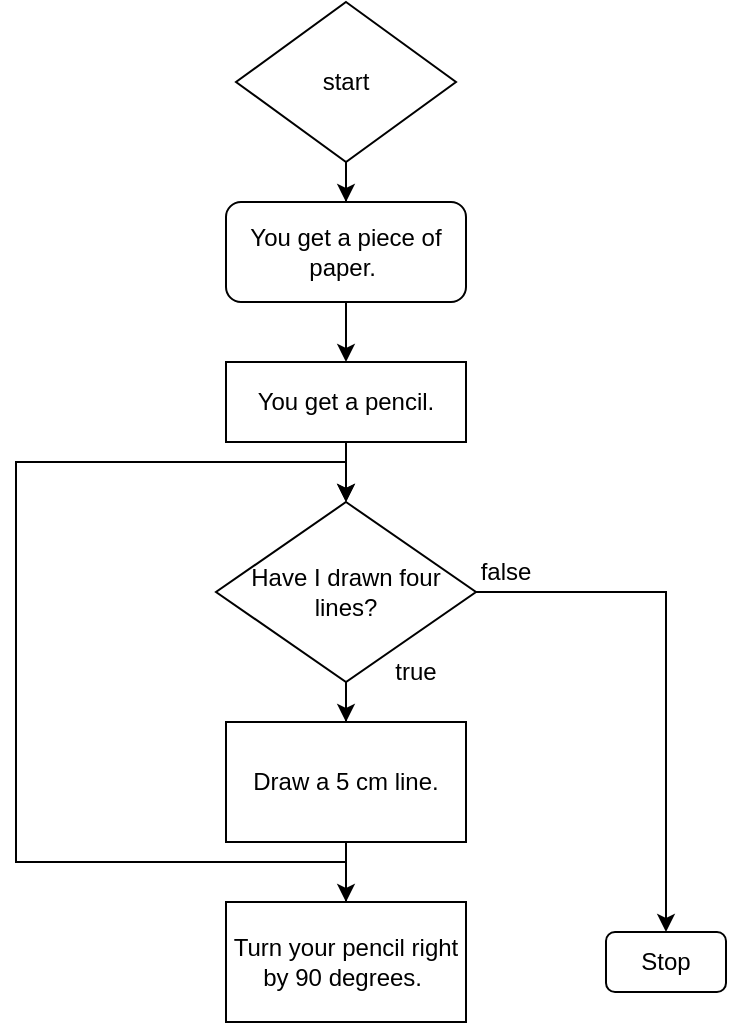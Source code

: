 <mxfile version="22.0.6" type="github">
  <diagram name="Page-1" id="aw5k2C5kqDD1IZF56TxK">
    <mxGraphModel dx="1434" dy="758" grid="1" gridSize="10" guides="1" tooltips="1" connect="1" arrows="1" fold="1" page="1" pageScale="1" pageWidth="850" pageHeight="1100" math="0" shadow="0">
      <root>
        <mxCell id="0" />
        <mxCell id="1" parent="0" />
        <mxCell id="WswPEgIOQ1-zc3oKSySB-11" style="edgeStyle=orthogonalEdgeStyle;rounded=0;orthogonalLoop=1;jettySize=auto;html=1;" parent="1" source="WswPEgIOQ1-zc3oKSySB-1" target="WswPEgIOQ1-zc3oKSySB-2" edge="1">
          <mxGeometry relative="1" as="geometry" />
        </mxCell>
        <mxCell id="WswPEgIOQ1-zc3oKSySB-1" value="You get a piece of paper.&amp;nbsp;" style="rounded=1;whiteSpace=wrap;html=1;" parent="1" vertex="1">
          <mxGeometry x="225" y="130" width="120" height="50" as="geometry" />
        </mxCell>
        <mxCell id="WswPEgIOQ1-zc3oKSySB-12" style="edgeStyle=orthogonalEdgeStyle;rounded=0;orthogonalLoop=1;jettySize=auto;html=1;" parent="1" source="WswPEgIOQ1-zc3oKSySB-2" target="WswPEgIOQ1-zc3oKSySB-3" edge="1">
          <mxGeometry relative="1" as="geometry" />
        </mxCell>
        <mxCell id="WswPEgIOQ1-zc3oKSySB-2" value="You get a pencil." style="rounded=0;whiteSpace=wrap;html=1;" parent="1" vertex="1">
          <mxGeometry x="225" y="210" width="120" height="40" as="geometry" />
        </mxCell>
        <mxCell id="WswPEgIOQ1-zc3oKSySB-8" style="edgeStyle=orthogonalEdgeStyle;rounded=0;orthogonalLoop=1;jettySize=auto;html=1;" parent="1" source="WswPEgIOQ1-zc3oKSySB-3" target="WswPEgIOQ1-zc3oKSySB-4" edge="1">
          <mxGeometry relative="1" as="geometry" />
        </mxCell>
        <mxCell id="WswPEgIOQ1-zc3oKSySB-10" style="edgeStyle=orthogonalEdgeStyle;rounded=0;orthogonalLoop=1;jettySize=auto;html=1;entryX=0.5;entryY=0;entryDx=0;entryDy=0;" parent="1" source="WswPEgIOQ1-zc3oKSySB-3" target="WswPEgIOQ1-zc3oKSySB-9" edge="1">
          <mxGeometry relative="1" as="geometry" />
        </mxCell>
        <mxCell id="WswPEgIOQ1-zc3oKSySB-3" value="Have I drawn four &lt;br&gt;lines?" style="rhombus;whiteSpace=wrap;html=1;" parent="1" vertex="1">
          <mxGeometry x="220" y="280" width="130" height="90" as="geometry" />
        </mxCell>
        <mxCell id="WswPEgIOQ1-zc3oKSySB-7" style="edgeStyle=orthogonalEdgeStyle;rounded=0;orthogonalLoop=1;jettySize=auto;html=1;" parent="1" source="WswPEgIOQ1-zc3oKSySB-4" target="WswPEgIOQ1-zc3oKSySB-5" edge="1">
          <mxGeometry relative="1" as="geometry" />
        </mxCell>
        <mxCell id="WswPEgIOQ1-zc3oKSySB-4" value="Draw a 5 cm line." style="rounded=0;whiteSpace=wrap;html=1;" parent="1" vertex="1">
          <mxGeometry x="225" y="390" width="120" height="60" as="geometry" />
        </mxCell>
        <mxCell id="WswPEgIOQ1-zc3oKSySB-6" style="edgeStyle=orthogonalEdgeStyle;rounded=0;orthogonalLoop=1;jettySize=auto;html=1;" parent="1" source="WswPEgIOQ1-zc3oKSySB-5" target="WswPEgIOQ1-zc3oKSySB-3" edge="1">
          <mxGeometry relative="1" as="geometry">
            <Array as="points">
              <mxPoint x="285" y="460" />
              <mxPoint x="120" y="460" />
              <mxPoint x="120" y="260" />
              <mxPoint x="285" y="260" />
            </Array>
          </mxGeometry>
        </mxCell>
        <mxCell id="WswPEgIOQ1-zc3oKSySB-5" value="Turn your pencil right by 90 degrees.&amp;nbsp;" style="rounded=0;whiteSpace=wrap;html=1;" parent="1" vertex="1">
          <mxGeometry x="225" y="480" width="120" height="60" as="geometry" />
        </mxCell>
        <mxCell id="WswPEgIOQ1-zc3oKSySB-9" value="Stop" style="rounded=1;whiteSpace=wrap;html=1;" parent="1" vertex="1">
          <mxGeometry x="415" y="495" width="60" height="30" as="geometry" />
        </mxCell>
        <mxCell id="WswPEgIOQ1-zc3oKSySB-16" value="false" style="text;html=1;strokeColor=none;fillColor=none;align=center;verticalAlign=middle;whiteSpace=wrap;rounded=0;" parent="1" vertex="1">
          <mxGeometry x="335" y="300" width="60" height="30" as="geometry" />
        </mxCell>
        <mxCell id="WswPEgIOQ1-zc3oKSySB-17" value="true" style="text;html=1;strokeColor=none;fillColor=none;align=center;verticalAlign=middle;whiteSpace=wrap;rounded=0;" parent="1" vertex="1">
          <mxGeometry x="290" y="350" width="60" height="30" as="geometry" />
        </mxCell>
        <mxCell id="GJGGZ31fctqsfYp_id1G-2" style="edgeStyle=orthogonalEdgeStyle;rounded=0;orthogonalLoop=1;jettySize=auto;html=1;" edge="1" parent="1" source="GJGGZ31fctqsfYp_id1G-1" target="WswPEgIOQ1-zc3oKSySB-1">
          <mxGeometry relative="1" as="geometry" />
        </mxCell>
        <mxCell id="GJGGZ31fctqsfYp_id1G-1" value="start" style="rhombus;whiteSpace=wrap;html=1;" vertex="1" parent="1">
          <mxGeometry x="230" y="30" width="110" height="80" as="geometry" />
        </mxCell>
      </root>
    </mxGraphModel>
  </diagram>
</mxfile>
